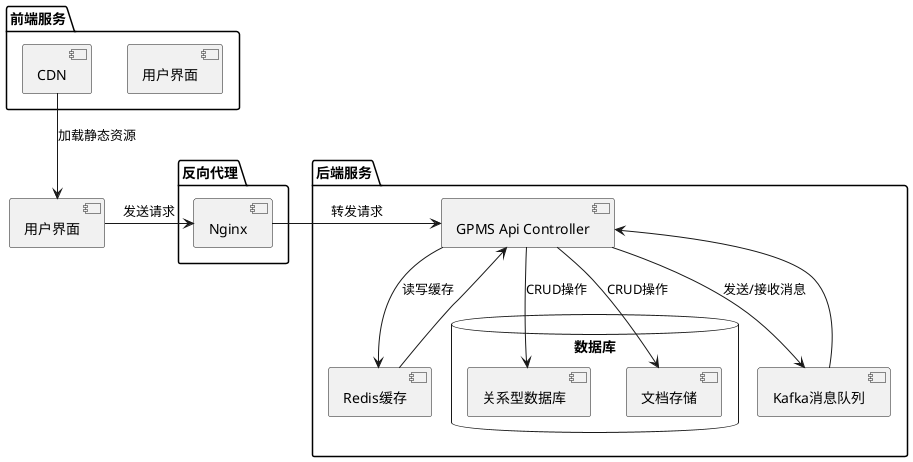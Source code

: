 @startuml
package "前端服务" {
  [用户界面] as UI
  [CDN]
}

package "反向代理" {
  [Nginx]
}

package "后端服务" {
  [GPMS Api Controller] as Backend
  database "数据库" {
    [关系型数据库] as SQLDB
    [文档存储] as NoSQLDB
  }
  [Redis缓存] as Redis
  [Kafka消息队列] as Kafka
}

[用户界面] -> [Nginx] : 发送请求
[Nginx] -> Backend : 转发请求
Backend --> [Redis] : 读写缓存
[Redis] --> Backend
Backend --> [Kafka] : 发送/接收消息
[Kafka] --> Backend
Backend --> SQLDB : CRUD操作
Backend --> NoSQLDB : CRUD操作
[CDN] --> [用户界面] : 加载静态资源

@enduml
